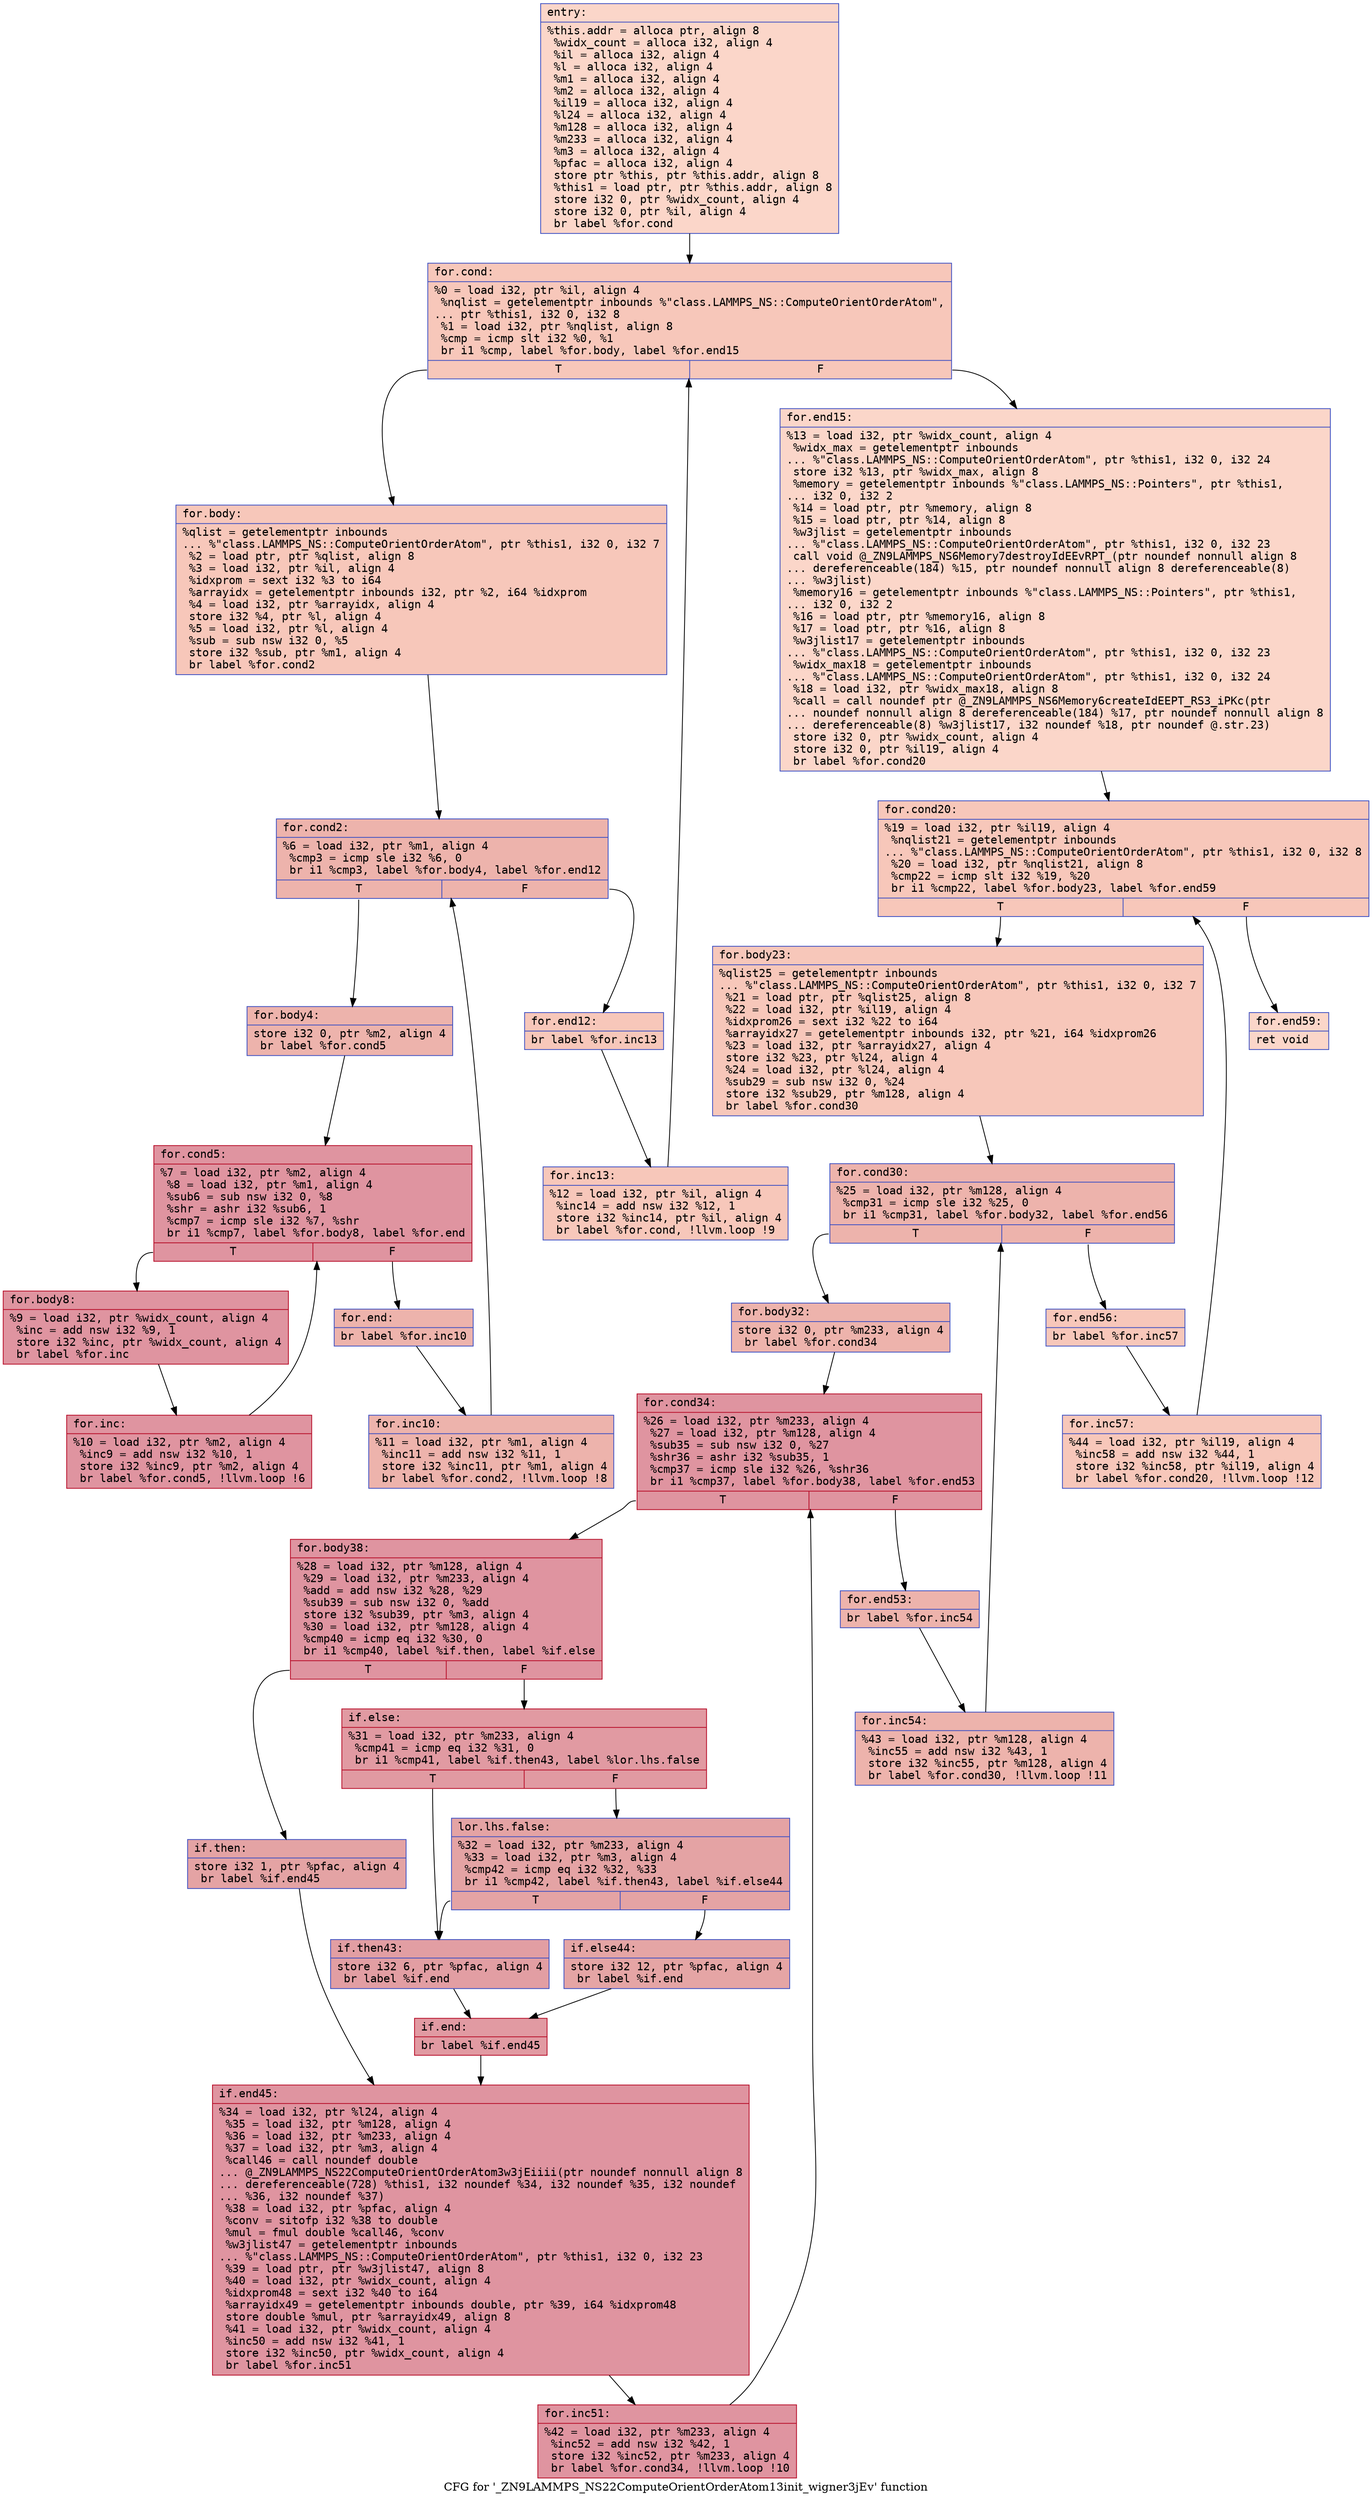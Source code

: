 digraph "CFG for '_ZN9LAMMPS_NS22ComputeOrientOrderAtom13init_wigner3jEv' function" {
	label="CFG for '_ZN9LAMMPS_NS22ComputeOrientOrderAtom13init_wigner3jEv' function";

	Node0x56462c157430 [shape=record,color="#3d50c3ff", style=filled, fillcolor="#f6a38570" fontname="Courier",label="{entry:\l|  %this.addr = alloca ptr, align 8\l  %widx_count = alloca i32, align 4\l  %il = alloca i32, align 4\l  %l = alloca i32, align 4\l  %m1 = alloca i32, align 4\l  %m2 = alloca i32, align 4\l  %il19 = alloca i32, align 4\l  %l24 = alloca i32, align 4\l  %m128 = alloca i32, align 4\l  %m233 = alloca i32, align 4\l  %m3 = alloca i32, align 4\l  %pfac = alloca i32, align 4\l  store ptr %this, ptr %this.addr, align 8\l  %this1 = load ptr, ptr %this.addr, align 8\l  store i32 0, ptr %widx_count, align 4\l  store i32 0, ptr %il, align 4\l  br label %for.cond\l}"];
	Node0x56462c157430 -> Node0x56462c157fa0[tooltip="entry -> for.cond\nProbability 100.00%" ];
	Node0x56462c157fa0 [shape=record,color="#3d50c3ff", style=filled, fillcolor="#ec7f6370" fontname="Courier",label="{for.cond:\l|  %0 = load i32, ptr %il, align 4\l  %nqlist = getelementptr inbounds %\"class.LAMMPS_NS::ComputeOrientOrderAtom\",\l... ptr %this1, i32 0, i32 8\l  %1 = load i32, ptr %nqlist, align 8\l  %cmp = icmp slt i32 %0, %1\l  br i1 %cmp, label %for.body, label %for.end15\l|{<s0>T|<s1>F}}"];
	Node0x56462c157fa0:s0 -> Node0x56462c158320[tooltip="for.cond -> for.body\nProbability 96.88%" ];
	Node0x56462c157fa0:s1 -> Node0x56462c1583a0[tooltip="for.cond -> for.end15\nProbability 3.12%" ];
	Node0x56462c158320 [shape=record,color="#3d50c3ff", style=filled, fillcolor="#ec7f6370" fontname="Courier",label="{for.body:\l|  %qlist = getelementptr inbounds\l... %\"class.LAMMPS_NS::ComputeOrientOrderAtom\", ptr %this1, i32 0, i32 7\l  %2 = load ptr, ptr %qlist, align 8\l  %3 = load i32, ptr %il, align 4\l  %idxprom = sext i32 %3 to i64\l  %arrayidx = getelementptr inbounds i32, ptr %2, i64 %idxprom\l  %4 = load i32, ptr %arrayidx, align 4\l  store i32 %4, ptr %l, align 4\l  %5 = load i32, ptr %l, align 4\l  %sub = sub nsw i32 0, %5\l  store i32 %sub, ptr %m1, align 4\l  br label %for.cond2\l}"];
	Node0x56462c158320 -> Node0x56462c158b00[tooltip="for.body -> for.cond2\nProbability 100.00%" ];
	Node0x56462c158b00 [shape=record,color="#3d50c3ff", style=filled, fillcolor="#d6524470" fontname="Courier",label="{for.cond2:\l|  %6 = load i32, ptr %m1, align 4\l  %cmp3 = icmp sle i32 %6, 0\l  br i1 %cmp3, label %for.body4, label %for.end12\l|{<s0>T|<s1>F}}"];
	Node0x56462c158b00:s0 -> Node0x56462c158ea0[tooltip="for.cond2 -> for.body4\nProbability 96.88%" ];
	Node0x56462c158b00:s1 -> Node0x56462c158f20[tooltip="for.cond2 -> for.end12\nProbability 3.12%" ];
	Node0x56462c158ea0 [shape=record,color="#3d50c3ff", style=filled, fillcolor="#d6524470" fontname="Courier",label="{for.body4:\l|  store i32 0, ptr %m2, align 4\l  br label %for.cond5\l}"];
	Node0x56462c158ea0 -> Node0x56462c1590f0[tooltip="for.body4 -> for.cond5\nProbability 100.00%" ];
	Node0x56462c1590f0 [shape=record,color="#b70d28ff", style=filled, fillcolor="#b70d2870" fontname="Courier",label="{for.cond5:\l|  %7 = load i32, ptr %m2, align 4\l  %8 = load i32, ptr %m1, align 4\l  %sub6 = sub nsw i32 0, %8\l  %shr = ashr i32 %sub6, 1\l  %cmp7 = icmp sle i32 %7, %shr\l  br i1 %cmp7, label %for.body8, label %for.end\l|{<s0>T|<s1>F}}"];
	Node0x56462c1590f0:s0 -> Node0x56462c1594f0[tooltip="for.cond5 -> for.body8\nProbability 96.88%" ];
	Node0x56462c1590f0:s1 -> Node0x56462c159570[tooltip="for.cond5 -> for.end\nProbability 3.12%" ];
	Node0x56462c1594f0 [shape=record,color="#b70d28ff", style=filled, fillcolor="#b70d2870" fontname="Courier",label="{for.body8:\l|  %9 = load i32, ptr %widx_count, align 4\l  %inc = add nsw i32 %9, 1\l  store i32 %inc, ptr %widx_count, align 4\l  br label %for.inc\l}"];
	Node0x56462c1594f0 -> Node0x56462c159860[tooltip="for.body8 -> for.inc\nProbability 100.00%" ];
	Node0x56462c159860 [shape=record,color="#b70d28ff", style=filled, fillcolor="#b70d2870" fontname="Courier",label="{for.inc:\l|  %10 = load i32, ptr %m2, align 4\l  %inc9 = add nsw i32 %10, 1\l  store i32 %inc9, ptr %m2, align 4\l  br label %for.cond5, !llvm.loop !6\l}"];
	Node0x56462c159860 -> Node0x56462c1590f0[tooltip="for.inc -> for.cond5\nProbability 100.00%" ];
	Node0x56462c159570 [shape=record,color="#3d50c3ff", style=filled, fillcolor="#d6524470" fontname="Courier",label="{for.end:\l|  br label %for.inc10\l}"];
	Node0x56462c159570 -> Node0x56462c159c50[tooltip="for.end -> for.inc10\nProbability 100.00%" ];
	Node0x56462c159c50 [shape=record,color="#3d50c3ff", style=filled, fillcolor="#d6524470" fontname="Courier",label="{for.inc10:\l|  %11 = load i32, ptr %m1, align 4\l  %inc11 = add nsw i32 %11, 1\l  store i32 %inc11, ptr %m1, align 4\l  br label %for.cond2, !llvm.loop !8\l}"];
	Node0x56462c159c50 -> Node0x56462c158b00[tooltip="for.inc10 -> for.cond2\nProbability 100.00%" ];
	Node0x56462c158f20 [shape=record,color="#3d50c3ff", style=filled, fillcolor="#ec7f6370" fontname="Courier",label="{for.end12:\l|  br label %for.inc13\l}"];
	Node0x56462c158f20 -> Node0x56462c15a0d0[tooltip="for.end12 -> for.inc13\nProbability 100.00%" ];
	Node0x56462c15a0d0 [shape=record,color="#3d50c3ff", style=filled, fillcolor="#ec7f6370" fontname="Courier",label="{for.inc13:\l|  %12 = load i32, ptr %il, align 4\l  %inc14 = add nsw i32 %12, 1\l  store i32 %inc14, ptr %il, align 4\l  br label %for.cond, !llvm.loop !9\l}"];
	Node0x56462c15a0d0 -> Node0x56462c157fa0[tooltip="for.inc13 -> for.cond\nProbability 100.00%" ];
	Node0x56462c1583a0 [shape=record,color="#3d50c3ff", style=filled, fillcolor="#f6a38570" fontname="Courier",label="{for.end15:\l|  %13 = load i32, ptr %widx_count, align 4\l  %widx_max = getelementptr inbounds\l... %\"class.LAMMPS_NS::ComputeOrientOrderAtom\", ptr %this1, i32 0, i32 24\l  store i32 %13, ptr %widx_max, align 8\l  %memory = getelementptr inbounds %\"class.LAMMPS_NS::Pointers\", ptr %this1,\l... i32 0, i32 2\l  %14 = load ptr, ptr %memory, align 8\l  %15 = load ptr, ptr %14, align 8\l  %w3jlist = getelementptr inbounds\l... %\"class.LAMMPS_NS::ComputeOrientOrderAtom\", ptr %this1, i32 0, i32 23\l  call void @_ZN9LAMMPS_NS6Memory7destroyIdEEvRPT_(ptr noundef nonnull align 8\l... dereferenceable(184) %15, ptr noundef nonnull align 8 dereferenceable(8)\l... %w3jlist)\l  %memory16 = getelementptr inbounds %\"class.LAMMPS_NS::Pointers\", ptr %this1,\l... i32 0, i32 2\l  %16 = load ptr, ptr %memory16, align 8\l  %17 = load ptr, ptr %16, align 8\l  %w3jlist17 = getelementptr inbounds\l... %\"class.LAMMPS_NS::ComputeOrientOrderAtom\", ptr %this1, i32 0, i32 23\l  %widx_max18 = getelementptr inbounds\l... %\"class.LAMMPS_NS::ComputeOrientOrderAtom\", ptr %this1, i32 0, i32 24\l  %18 = load i32, ptr %widx_max18, align 8\l  %call = call noundef ptr @_ZN9LAMMPS_NS6Memory6createIdEEPT_RS3_iPKc(ptr\l... noundef nonnull align 8 dereferenceable(184) %17, ptr noundef nonnull align 8\l... dereferenceable(8) %w3jlist17, i32 noundef %18, ptr noundef @.str.23)\l  store i32 0, ptr %widx_count, align 4\l  store i32 0, ptr %il19, align 4\l  br label %for.cond20\l}"];
	Node0x56462c1583a0 -> Node0x56462c15b300[tooltip="for.end15 -> for.cond20\nProbability 100.00%" ];
	Node0x56462c15b300 [shape=record,color="#3d50c3ff", style=filled, fillcolor="#ec7f6370" fontname="Courier",label="{for.cond20:\l|  %19 = load i32, ptr %il19, align 4\l  %nqlist21 = getelementptr inbounds\l... %\"class.LAMMPS_NS::ComputeOrientOrderAtom\", ptr %this1, i32 0, i32 8\l  %20 = load i32, ptr %nqlist21, align 8\l  %cmp22 = icmp slt i32 %19, %20\l  br i1 %cmp22, label %for.body23, label %for.end59\l|{<s0>T|<s1>F}}"];
	Node0x56462c15b300:s0 -> Node0x56462c15b970[tooltip="for.cond20 -> for.body23\nProbability 96.88%" ];
	Node0x56462c15b300:s1 -> Node0x56462c15b9c0[tooltip="for.cond20 -> for.end59\nProbability 3.12%" ];
	Node0x56462c15b970 [shape=record,color="#3d50c3ff", style=filled, fillcolor="#ec7f6370" fontname="Courier",label="{for.body23:\l|  %qlist25 = getelementptr inbounds\l... %\"class.LAMMPS_NS::ComputeOrientOrderAtom\", ptr %this1, i32 0, i32 7\l  %21 = load ptr, ptr %qlist25, align 8\l  %22 = load i32, ptr %il19, align 4\l  %idxprom26 = sext i32 %22 to i64\l  %arrayidx27 = getelementptr inbounds i32, ptr %21, i64 %idxprom26\l  %23 = load i32, ptr %arrayidx27, align 4\l  store i32 %23, ptr %l24, align 4\l  %24 = load i32, ptr %l24, align 4\l  %sub29 = sub nsw i32 0, %24\l  store i32 %sub29, ptr %m128, align 4\l  br label %for.cond30\l}"];
	Node0x56462c15b970 -> Node0x56462c15c130[tooltip="for.body23 -> for.cond30\nProbability 100.00%" ];
	Node0x56462c15c130 [shape=record,color="#3d50c3ff", style=filled, fillcolor="#d6524470" fontname="Courier",label="{for.cond30:\l|  %25 = load i32, ptr %m128, align 4\l  %cmp31 = icmp sle i32 %25, 0\l  br i1 %cmp31, label %for.body32, label %for.end56\l|{<s0>T|<s1>F}}"];
	Node0x56462c15c130:s0 -> Node0x56462c15c350[tooltip="for.cond30 -> for.body32\nProbability 96.88%" ];
	Node0x56462c15c130:s1 -> Node0x56462c15c3d0[tooltip="for.cond30 -> for.end56\nProbability 3.12%" ];
	Node0x56462c15c350 [shape=record,color="#3d50c3ff", style=filled, fillcolor="#d6524470" fontname="Courier",label="{for.body32:\l|  store i32 0, ptr %m233, align 4\l  br label %for.cond34\l}"];
	Node0x56462c15c350 -> Node0x56462c15c5a0[tooltip="for.body32 -> for.cond34\nProbability 100.00%" ];
	Node0x56462c15c5a0 [shape=record,color="#b70d28ff", style=filled, fillcolor="#b70d2870" fontname="Courier",label="{for.cond34:\l|  %26 = load i32, ptr %m233, align 4\l  %27 = load i32, ptr %m128, align 4\l  %sub35 = sub nsw i32 0, %27\l  %shr36 = ashr i32 %sub35, 1\l  %cmp37 = icmp sle i32 %26, %shr36\l  br i1 %cmp37, label %for.body38, label %for.end53\l|{<s0>T|<s1>F}}"];
	Node0x56462c15c5a0:s0 -> Node0x56462c15c9a0[tooltip="for.cond34 -> for.body38\nProbability 96.88%" ];
	Node0x56462c15c5a0:s1 -> Node0x56462c15ca20[tooltip="for.cond34 -> for.end53\nProbability 3.12%" ];
	Node0x56462c15c9a0 [shape=record,color="#b70d28ff", style=filled, fillcolor="#b70d2870" fontname="Courier",label="{for.body38:\l|  %28 = load i32, ptr %m128, align 4\l  %29 = load i32, ptr %m233, align 4\l  %add = add nsw i32 %28, %29\l  %sub39 = sub nsw i32 0, %add\l  store i32 %sub39, ptr %m3, align 4\l  %30 = load i32, ptr %m128, align 4\l  %cmp40 = icmp eq i32 %30, 0\l  br i1 %cmp40, label %if.then, label %if.else\l|{<s0>T|<s1>F}}"];
	Node0x56462c15c9a0:s0 -> Node0x56462c15cf80[tooltip="for.body38 -> if.then\nProbability 37.50%" ];
	Node0x56462c15c9a0:s1 -> Node0x56462c15cff0[tooltip="for.body38 -> if.else\nProbability 62.50%" ];
	Node0x56462c15cf80 [shape=record,color="#3d50c3ff", style=filled, fillcolor="#c32e3170" fontname="Courier",label="{if.then:\l|  store i32 1, ptr %pfac, align 4\l  br label %if.end45\l}"];
	Node0x56462c15cf80 -> Node0x56462c15d1b0[tooltip="if.then -> if.end45\nProbability 100.00%" ];
	Node0x56462c15cff0 [shape=record,color="#b70d28ff", style=filled, fillcolor="#bb1b2c70" fontname="Courier",label="{if.else:\l|  %31 = load i32, ptr %m233, align 4\l  %cmp41 = icmp eq i32 %31, 0\l  br i1 %cmp41, label %if.then43, label %lor.lhs.false\l|{<s0>T|<s1>F}}"];
	Node0x56462c15cff0:s0 -> Node0x56462c15d3d0[tooltip="if.else -> if.then43\nProbability 37.50%" ];
	Node0x56462c15cff0:s1 -> Node0x56462c15d450[tooltip="if.else -> lor.lhs.false\nProbability 62.50%" ];
	Node0x56462c15d450 [shape=record,color="#3d50c3ff", style=filled, fillcolor="#c32e3170" fontname="Courier",label="{lor.lhs.false:\l|  %32 = load i32, ptr %m233, align 4\l  %33 = load i32, ptr %m3, align 4\l  %cmp42 = icmp eq i32 %32, %33\l  br i1 %cmp42, label %if.then43, label %if.else44\l|{<s0>T|<s1>F}}"];
	Node0x56462c15d450:s0 -> Node0x56462c15d3d0[tooltip="lor.lhs.false -> if.then43\nProbability 50.00%" ];
	Node0x56462c15d450:s1 -> Node0x56462c15d790[tooltip="lor.lhs.false -> if.else44\nProbability 50.00%" ];
	Node0x56462c15d3d0 [shape=record,color="#3d50c3ff", style=filled, fillcolor="#be242e70" fontname="Courier",label="{if.then43:\l|  store i32 6, ptr %pfac, align 4\l  br label %if.end\l}"];
	Node0x56462c15d3d0 -> Node0x56462c15d960[tooltip="if.then43 -> if.end\nProbability 100.00%" ];
	Node0x56462c15d790 [shape=record,color="#3d50c3ff", style=filled, fillcolor="#c5333470" fontname="Courier",label="{if.else44:\l|  store i32 12, ptr %pfac, align 4\l  br label %if.end\l}"];
	Node0x56462c15d790 -> Node0x56462c15d960[tooltip="if.else44 -> if.end\nProbability 100.00%" ];
	Node0x56462c15d960 [shape=record,color="#b70d28ff", style=filled, fillcolor="#bb1b2c70" fontname="Courier",label="{if.end:\l|  br label %if.end45\l}"];
	Node0x56462c15d960 -> Node0x56462c15d1b0[tooltip="if.end -> if.end45\nProbability 100.00%" ];
	Node0x56462c15d1b0 [shape=record,color="#b70d28ff", style=filled, fillcolor="#b70d2870" fontname="Courier",label="{if.end45:\l|  %34 = load i32, ptr %l24, align 4\l  %35 = load i32, ptr %m128, align 4\l  %36 = load i32, ptr %m233, align 4\l  %37 = load i32, ptr %m3, align 4\l  %call46 = call noundef double\l... @_ZN9LAMMPS_NS22ComputeOrientOrderAtom3w3jEiiii(ptr noundef nonnull align 8\l... dereferenceable(728) %this1, i32 noundef %34, i32 noundef %35, i32 noundef\l... %36, i32 noundef %37)\l  %38 = load i32, ptr %pfac, align 4\l  %conv = sitofp i32 %38 to double\l  %mul = fmul double %call46, %conv\l  %w3jlist47 = getelementptr inbounds\l... %\"class.LAMMPS_NS::ComputeOrientOrderAtom\", ptr %this1, i32 0, i32 23\l  %39 = load ptr, ptr %w3jlist47, align 8\l  %40 = load i32, ptr %widx_count, align 4\l  %idxprom48 = sext i32 %40 to i64\l  %arrayidx49 = getelementptr inbounds double, ptr %39, i64 %idxprom48\l  store double %mul, ptr %arrayidx49, align 8\l  %41 = load i32, ptr %widx_count, align 4\l  %inc50 = add nsw i32 %41, 1\l  store i32 %inc50, ptr %widx_count, align 4\l  br label %for.inc51\l}"];
	Node0x56462c15d1b0 -> Node0x56462c15e760[tooltip="if.end45 -> for.inc51\nProbability 100.00%" ];
	Node0x56462c15e760 [shape=record,color="#b70d28ff", style=filled, fillcolor="#b70d2870" fontname="Courier",label="{for.inc51:\l|  %42 = load i32, ptr %m233, align 4\l  %inc52 = add nsw i32 %42, 1\l  store i32 %inc52, ptr %m233, align 4\l  br label %for.cond34, !llvm.loop !10\l}"];
	Node0x56462c15e760 -> Node0x56462c15c5a0[tooltip="for.inc51 -> for.cond34\nProbability 100.00%" ];
	Node0x56462c15ca20 [shape=record,color="#3d50c3ff", style=filled, fillcolor="#d6524470" fontname="Courier",label="{for.end53:\l|  br label %for.inc54\l}"];
	Node0x56462c15ca20 -> Node0x56462c15eba0[tooltip="for.end53 -> for.inc54\nProbability 100.00%" ];
	Node0x56462c15eba0 [shape=record,color="#3d50c3ff", style=filled, fillcolor="#d6524470" fontname="Courier",label="{for.inc54:\l|  %43 = load i32, ptr %m128, align 4\l  %inc55 = add nsw i32 %43, 1\l  store i32 %inc55, ptr %m128, align 4\l  br label %for.cond30, !llvm.loop !11\l}"];
	Node0x56462c15eba0 -> Node0x56462c15c130[tooltip="for.inc54 -> for.cond30\nProbability 100.00%" ];
	Node0x56462c15c3d0 [shape=record,color="#3d50c3ff", style=filled, fillcolor="#ec7f6370" fontname="Courier",label="{for.end56:\l|  br label %for.inc57\l}"];
	Node0x56462c15c3d0 -> Node0x56462c15f020[tooltip="for.end56 -> for.inc57\nProbability 100.00%" ];
	Node0x56462c15f020 [shape=record,color="#3d50c3ff", style=filled, fillcolor="#ec7f6370" fontname="Courier",label="{for.inc57:\l|  %44 = load i32, ptr %il19, align 4\l  %inc58 = add nsw i32 %44, 1\l  store i32 %inc58, ptr %il19, align 4\l  br label %for.cond20, !llvm.loop !12\l}"];
	Node0x56462c15f020 -> Node0x56462c15b300[tooltip="for.inc57 -> for.cond20\nProbability 100.00%" ];
	Node0x56462c15b9c0 [shape=record,color="#3d50c3ff", style=filled, fillcolor="#f6a38570" fontname="Courier",label="{for.end59:\l|  ret void\l}"];
}
